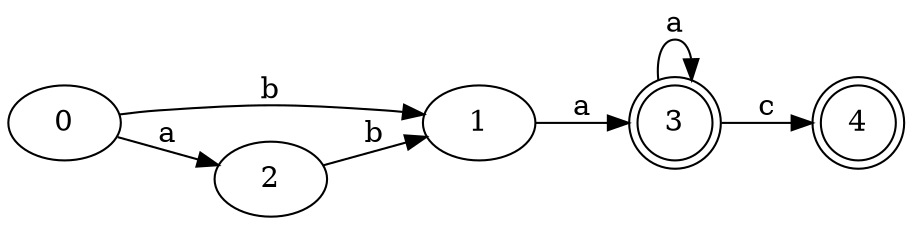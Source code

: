 digraph Automata {
	rankdir=LR
	0 [label=0]
	0 -> 1 [label=b]
	0 -> 2 [label=a]
	1 [label=1]
	1 -> 3 [label=a]
	2 [label=2]
	2 -> 1 [label=b]
	3 [label=3 shape=doublecircle]
	3 -> 4 [label=c]
	3 -> 3 [label=a]
	4 [label=4 shape=doublecircle]
}
